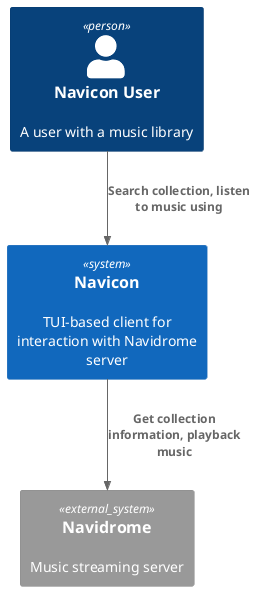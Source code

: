 @startuml 100 System Context
!include <C4/C4_Context>

Person(user, "Navicon User", "A user with a music library", person)
System(navicon, "Navicon", "TUI-based client for interaction with Navidrome server")
System_Ext(navidrome, "Navidrome", "Music streaming server")

Rel(user, navicon, "Search collection, listen to music using")
Rel(navicon, navidrome, "Get collection information, playback music")

@enduml
